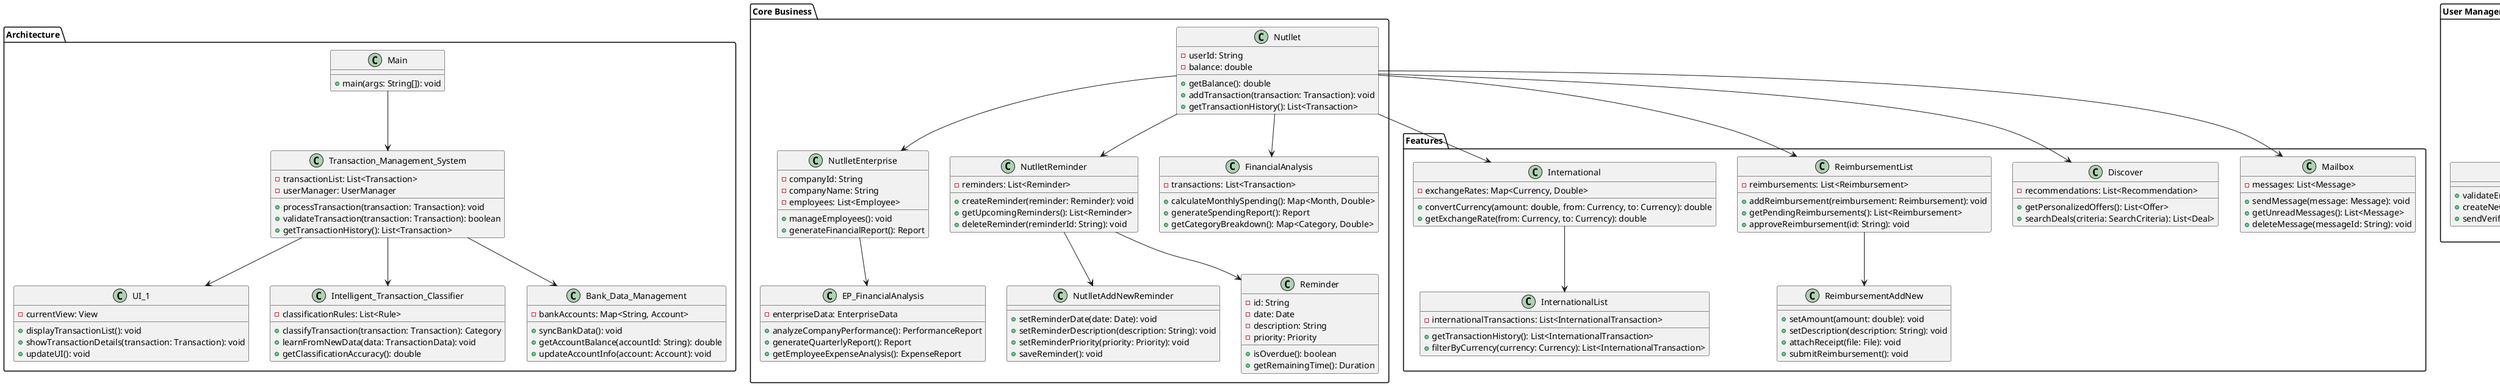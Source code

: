@startuml

' 架构层类图
package "Architecture" {
    class Main {
        +main(args: String[]): void
    }
    
    class Transaction_Management_System {
        -transactionList: List<Transaction>
        -userManager: UserManager
        +processTransaction(transaction: Transaction): void
        +validateTransaction(transaction: Transaction): boolean
        +getTransactionHistory(): List<Transaction>
    }
    
    class UI_1 {
        -currentView: View
        +displayTransactionList(): void
        +showTransactionDetails(transaction: Transaction): void
        +updateUI(): void
    }
    
    class Intelligent_Transaction_Classifier {
        -classificationRules: List<Rule>
        +classifyTransaction(transaction: Transaction): Category
        +learnFromNewData(data: TransactionData): void
        +getClassificationAccuracy(): double
    }
    
    class Bank_Data_Management {
        -bankAccounts: Map<String, Account>
        +syncBankData(): void
        +getAccountBalance(accountId: String): double
        +updateAccountInfo(account: Account): void
    }
}

' 核心业务类
package "Core Business" {
    class Nutllet {
        -userId: String
        -balance: double
        +getBalance(): double
        +addTransaction(transaction: Transaction): void
        +getTransactionHistory(): List<Transaction>
    }
    
    class NutlletEnterprise {
        -companyId: String
        -companyName: String
        -employees: List<Employee>
        +manageEmployees(): void
        +generateFinancialReport(): Report
    }
    
    class NutlletReminder {
        -reminders: List<Reminder>
        +createReminder(reminder: Reminder): void
        +getUpcomingReminders(): List<Reminder>
        +deleteReminder(reminderId: String): void
    }
    
    class NutlletAddNewReminder {
        +setReminderDate(date: Date): void
        +setReminderDescription(description: String): void
        +setReminderPriority(priority: Priority): void
        +saveReminder(): void
    }
    
    class Reminder {
        -id: String
        -date: Date
        -description: String
        -priority: Priority
        +isOverdue(): boolean
        +getRemainingTime(): Duration
    }
    
    class FinancialAnalysis {
        -transactions: List<Transaction>
        +calculateMonthlySpending(): Map<Month, Double>
        +generateSpendingReport(): Report
        +getCategoryBreakdown(): Map<Category, Double>
    }
    
    class EP_FinancialAnalysis {
        -enterpriseData: EnterpriseData
        +analyzeCompanyPerformance(): PerformanceReport
        +generateQuarterlyReport(): Report
        +getEmployeeExpenseAnalysis(): ExpenseReport
    }
}

' 用户管理类
package "User Management" {
    class Login {
        -username: String
        -password: String
        +authenticate(): boolean
        +validateCredentials(): boolean
        +logout(): void
    }
    
    class LoginSignUp {
        +validateEmail(email: String): boolean
        +createNewAccount(userData: UserData): void
        +sendVerificationEmail(): void
    }
    
    class LoginPassword {
        +resetPassword(): void
        +validatePasswordStrength(): boolean
        +updatePassword(newPassword: String): void
    }
    
    class Settings {
        -preferences: Map<String, Object>
        +updatePreference(key: String, value: Object): void
        +getUserPreferences(): Map<String, Object>
        +resetToDefaults(): void
    }
}

' 功能模块类
package "Features" {
    class Mailbox {
        -messages: List<Message>
        +sendMessage(message: Message): void
        +getUnreadMessages(): List<Message>
        +deleteMessage(messageId: String): void
    }
    
    class Discover {
        -recommendations: List<Recommendation>
        +getPersonalizedOffers(): List<Offer>
        +searchDeals(criteria: SearchCriteria): List<Deal>
    }
    
    class ReimbursementList {
        -reimbursements: List<Reimbursement>
        +addReimbursement(reimbursement: Reimbursement): void
        +getPendingReimbursements(): List<Reimbursement>
        +approveReimbursement(id: String): void
    }
    
    class ReimbursementAddNew {
        +setAmount(amount: double): void
        +setDescription(description: String): void
        +attachReceipt(file: File): void
        +submitReimbursement(): void
    }
    
    class International {
        -exchangeRates: Map<Currency, Double>
        +convertCurrency(amount: double, from: Currency, to: Currency): double
        +getExchangeRate(from: Currency, to: Currency): double
    }
    
    class InternationalList {
        -internationalTransactions: List<InternationalTransaction>
        +getTransactionHistory(): List<InternationalTransaction>
        +filterByCurrency(currency: Currency): List<InternationalTransaction>
    }
}

' 关系定义
Main --> Transaction_Management_System
Transaction_Management_System --> UI_1
Transaction_Management_System --> Intelligent_Transaction_Classifier
Transaction_Management_System --> Bank_Data_Management

Nutllet --> NutlletEnterprise
Nutllet --> NutlletReminder
NutlletReminder --> NutlletAddNewReminder
NutlletReminder --> Reminder
Nutllet --> FinancialAnalysis
NutlletEnterprise --> EP_FinancialAnalysis

Login --> LoginSignUp
Login --> LoginPassword
Login --> Settings

Nutllet --> Mailbox
Nutllet --> Discover
Nutllet --> ReimbursementList
ReimbursementList --> ReimbursementAddNew
Nutllet --> International
International --> InternationalList

@enduml 